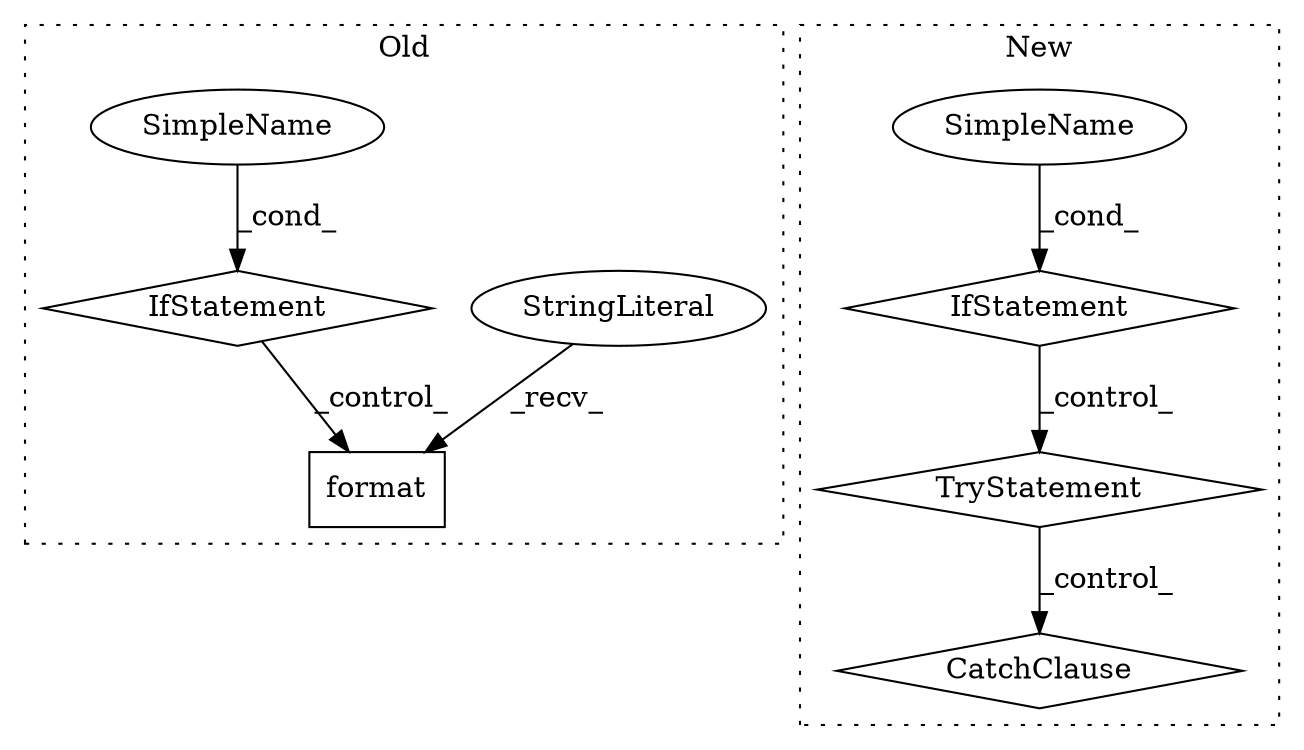 digraph G {
subgraph cluster0 {
1 [label="format" a="32" s="2755,2789" l="7,1" shape="box"];
3 [label="StringLiteral" a="45" s="2738" l="16" shape="ellipse"];
5 [label="IfStatement" a="25" s="2493,2511" l="4,2" shape="diamond"];
6 [label="SimpleName" a="42" s="2497" l="14" shape="ellipse"];
label = "Old";
style="dotted";
}
subgraph cluster1 {
2 [label="CatchClause" a="12" s="2962,2998" l="17,2" shape="diamond"];
4 [label="TryStatement" a="54" s="2918" l="4" shape="diamond"];
7 [label="IfStatement" a="25" s="2631,2649" l="4,2" shape="diamond"];
8 [label="SimpleName" a="42" s="2635" l="14" shape="ellipse"];
label = "New";
style="dotted";
}
3 -> 1 [label="_recv_"];
4 -> 2 [label="_control_"];
5 -> 1 [label="_control_"];
6 -> 5 [label="_cond_"];
7 -> 4 [label="_control_"];
8 -> 7 [label="_cond_"];
}